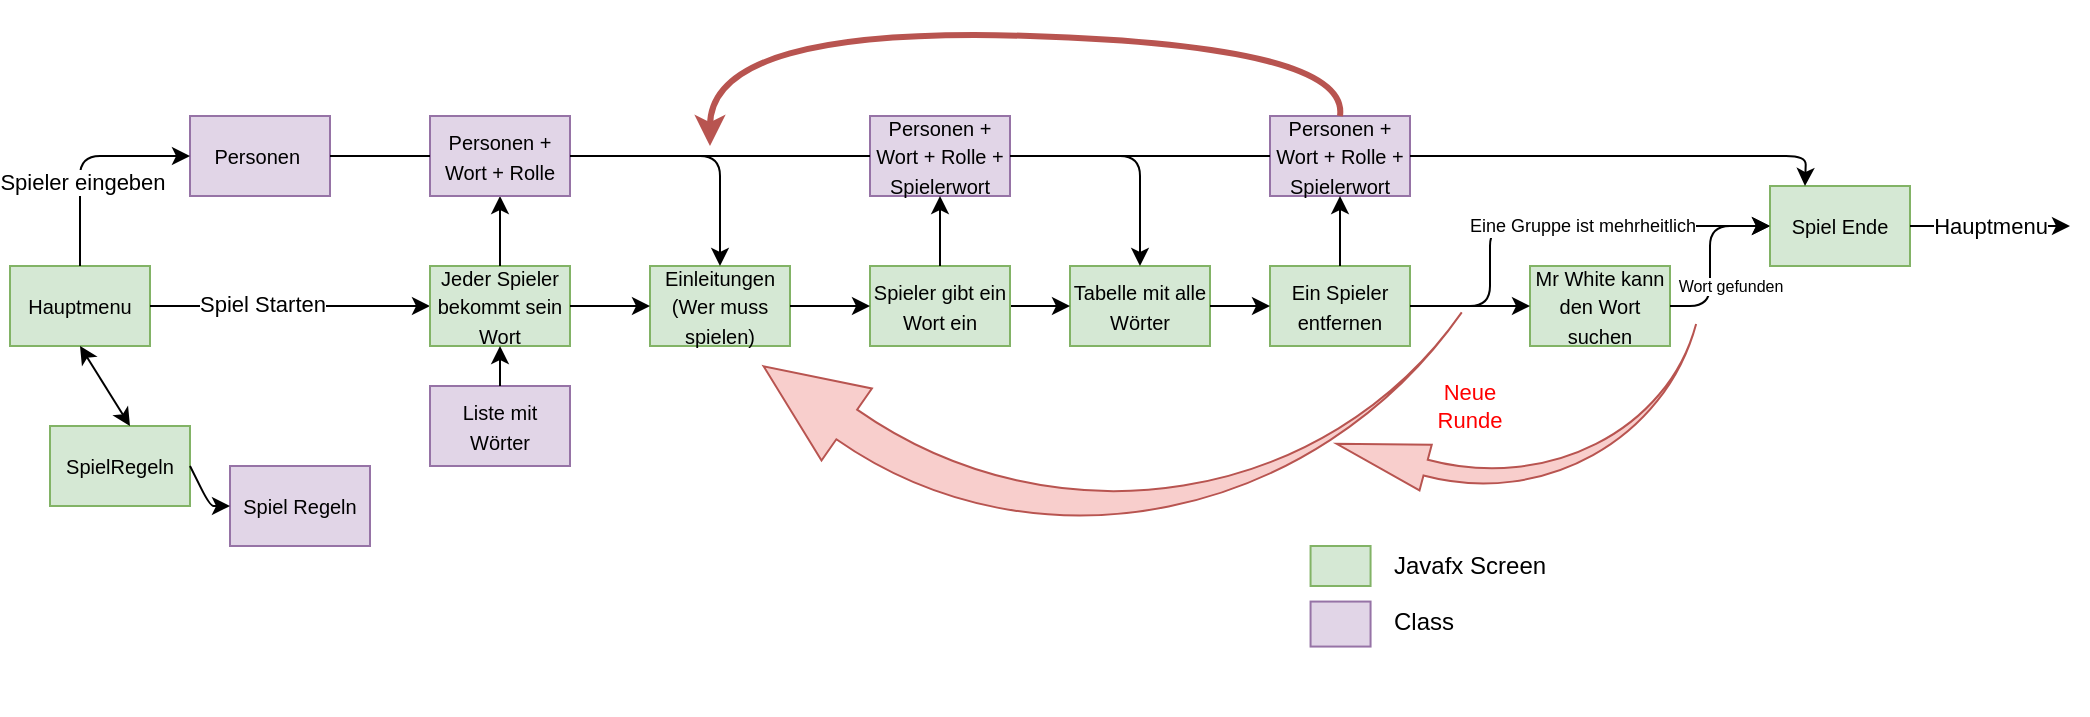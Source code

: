 <mxfile version="13.9.7" type="github">
  <diagram id="07fea595-8f29-1299-0266-81d95cde20df" name="Page-1">
    <mxGraphModel dx="1105" dy="696" grid="1" gridSize="10" guides="1" tooltips="1" connect="1" arrows="1" fold="1" page="1" pageScale="1" pageWidth="1169" pageHeight="827" background="#ffffff" math="0" shadow="0">
      <root>
        <mxCell id="0" />
        <mxCell id="1" parent="0" />
        <mxCell id="GGqNnpD6s73FxNccc7Wh-752" value="&lt;font size=&quot;1&quot;&gt;Hauptmenu&lt;/font&gt;" style="rounded=0;whiteSpace=wrap;html=1;fillColor=#d5e8d4;strokeColor=#82b366;" vertex="1" parent="1">
          <mxGeometry x="140" y="390" width="70" height="40" as="geometry" />
        </mxCell>
        <mxCell id="GGqNnpD6s73FxNccc7Wh-756" value="&lt;font size=&quot;1&quot;&gt;Personen&amp;nbsp;&lt;/font&gt;" style="rounded=0;whiteSpace=wrap;html=1;fillColor=#e1d5e7;strokeColor=#9673a6;" vertex="1" parent="1">
          <mxGeometry x="230" y="315" width="70" height="40" as="geometry" />
        </mxCell>
        <mxCell id="GGqNnpD6s73FxNccc7Wh-757" value="" style="rounded=0;whiteSpace=wrap;html=1;fillColor=#d5e8d4;strokeColor=#82b366;" vertex="1" parent="1">
          <mxGeometry x="790.28" y="530" width="30" height="20" as="geometry" />
        </mxCell>
        <mxCell id="GGqNnpD6s73FxNccc7Wh-758" value="Javafx Screen" style="text;html=1;strokeColor=none;fillColor=none;align=left;verticalAlign=middle;whiteSpace=wrap;rounded=0;" vertex="1" parent="1">
          <mxGeometry x="830" y="530" width="80" height="20" as="geometry" />
        </mxCell>
        <mxCell id="GGqNnpD6s73FxNccc7Wh-762" value="" style="rounded=0;whiteSpace=wrap;html=1;fillColor=#e1d5e7;strokeColor=#9673a6;" vertex="1" parent="1">
          <mxGeometry x="790.28" y="557.78" width="30" height="22.5" as="geometry" />
        </mxCell>
        <mxCell id="GGqNnpD6s73FxNccc7Wh-763" value="Class" style="text;html=1;strokeColor=none;fillColor=none;align=left;verticalAlign=middle;whiteSpace=wrap;rounded=0;" vertex="1" parent="1">
          <mxGeometry x="830" y="557.78" width="80" height="20" as="geometry" />
        </mxCell>
        <mxCell id="GGqNnpD6s73FxNccc7Wh-764" value="" style="endArrow=classic;html=1;exitX=0.5;exitY=0;exitDx=0;exitDy=0;entryX=0;entryY=0.5;entryDx=0;entryDy=0;" edge="1" parent="1" source="GGqNnpD6s73FxNccc7Wh-752" target="GGqNnpD6s73FxNccc7Wh-756">
          <mxGeometry width="50" height="50" relative="1" as="geometry">
            <mxPoint x="160" y="570" as="sourcePoint" />
            <mxPoint x="210" y="520" as="targetPoint" />
            <Array as="points">
              <mxPoint x="175" y="335" />
            </Array>
          </mxGeometry>
        </mxCell>
        <mxCell id="GGqNnpD6s73FxNccc7Wh-781" value="Spieler eingeben" style="edgeLabel;html=1;align=center;verticalAlign=middle;resizable=0;points=[];" vertex="1" connectable="0" parent="GGqNnpD6s73FxNccc7Wh-764">
          <mxGeometry x="-0.235" y="-1" relative="1" as="geometry">
            <mxPoint as="offset" />
          </mxGeometry>
        </mxCell>
        <mxCell id="GGqNnpD6s73FxNccc7Wh-765" value="&lt;font size=&quot;1&quot;&gt;Spiel Regeln&lt;/font&gt;" style="rounded=0;whiteSpace=wrap;html=1;fillColor=#e1d5e7;strokeColor=#9673a6;" vertex="1" parent="1">
          <mxGeometry x="250" y="490" width="70" height="40" as="geometry" />
        </mxCell>
        <mxCell id="GGqNnpD6s73FxNccc7Wh-767" value="&lt;font size=&quot;1&quot;&gt;SpielRegeln&lt;/font&gt;" style="rounded=0;whiteSpace=wrap;html=1;fillColor=#d5e8d4;strokeColor=#82b366;" vertex="1" parent="1">
          <mxGeometry x="160" y="470" width="70" height="40" as="geometry" />
        </mxCell>
        <mxCell id="GGqNnpD6s73FxNccc7Wh-769" value="" style="endArrow=classic;startArrow=classic;html=1;entryX=0.5;entryY=1;entryDx=0;entryDy=0;" edge="1" parent="1" target="GGqNnpD6s73FxNccc7Wh-752">
          <mxGeometry width="50" height="50" relative="1" as="geometry">
            <mxPoint x="200" y="470" as="sourcePoint" />
            <mxPoint x="300" y="510" as="targetPoint" />
            <Array as="points" />
          </mxGeometry>
        </mxCell>
        <mxCell id="GGqNnpD6s73FxNccc7Wh-770" value="" style="endArrow=classic;html=1;exitX=1;exitY=0.5;exitDx=0;exitDy=0;entryX=0;entryY=0.5;entryDx=0;entryDy=0;" edge="1" parent="1" source="GGqNnpD6s73FxNccc7Wh-767" target="GGqNnpD6s73FxNccc7Wh-765">
          <mxGeometry width="50" height="50" relative="1" as="geometry">
            <mxPoint x="250" y="560" as="sourcePoint" />
            <mxPoint x="300" y="510" as="targetPoint" />
            <Array as="points">
              <mxPoint x="240" y="510" />
            </Array>
          </mxGeometry>
        </mxCell>
        <mxCell id="GGqNnpD6s73FxNccc7Wh-774" value="" style="endArrow=classic;html=1;exitX=1;exitY=0.5;exitDx=0;exitDy=0;entryX=0;entryY=0.5;entryDx=0;entryDy=0;" edge="1" parent="1" source="GGqNnpD6s73FxNccc7Wh-752" target="GGqNnpD6s73FxNccc7Wh-776">
          <mxGeometry width="50" height="50" relative="1" as="geometry">
            <mxPoint x="250" y="560" as="sourcePoint" />
            <mxPoint x="390" y="410" as="targetPoint" />
          </mxGeometry>
        </mxCell>
        <mxCell id="GGqNnpD6s73FxNccc7Wh-780" value="Spiel Starten" style="edgeLabel;html=1;align=center;verticalAlign=middle;resizable=0;points=[];" vertex="1" connectable="0" parent="GGqNnpD6s73FxNccc7Wh-774">
          <mxGeometry x="-0.21" y="1" relative="1" as="geometry">
            <mxPoint as="offset" />
          </mxGeometry>
        </mxCell>
        <mxCell id="GGqNnpD6s73FxNccc7Wh-776" value="&lt;font size=&quot;1&quot;&gt;Jeder Spieler bekommt sein Wort&lt;/font&gt;" style="rounded=0;whiteSpace=wrap;html=1;fillColor=#d5e8d4;strokeColor=#82b366;" vertex="1" parent="1">
          <mxGeometry x="350" y="390" width="70" height="40" as="geometry" />
        </mxCell>
        <mxCell id="GGqNnpD6s73FxNccc7Wh-777" value="" style="endArrow=classic;html=1;exitX=0.5;exitY=0;exitDx=0;exitDy=0;entryX=0.5;entryY=1;entryDx=0;entryDy=0;" edge="1" parent="1" source="GGqNnpD6s73FxNccc7Wh-776" target="GGqNnpD6s73FxNccc7Wh-778">
          <mxGeometry width="50" height="50" relative="1" as="geometry">
            <mxPoint x="250" y="540" as="sourcePoint" />
            <mxPoint x="385" y="360" as="targetPoint" />
          </mxGeometry>
        </mxCell>
        <mxCell id="GGqNnpD6s73FxNccc7Wh-778" value="&lt;font size=&quot;1&quot;&gt;Personen + Wort + Rolle&lt;/font&gt;" style="rounded=0;whiteSpace=wrap;html=1;fillColor=#e1d5e7;strokeColor=#9673a6;" vertex="1" parent="1">
          <mxGeometry x="350" y="315" width="70" height="40" as="geometry" />
        </mxCell>
        <mxCell id="GGqNnpD6s73FxNccc7Wh-782" value="&lt;font size=&quot;1&quot;&gt;Einleitungen (Wer muss spielen)&lt;/font&gt;" style="rounded=0;whiteSpace=wrap;html=1;fillColor=#d5e8d4;strokeColor=#82b366;" vertex="1" parent="1">
          <mxGeometry x="460" y="390" width="70" height="40" as="geometry" />
        </mxCell>
        <mxCell id="GGqNnpD6s73FxNccc7Wh-785" value="" style="endArrow=classic;html=1;exitX=1;exitY=0.5;exitDx=0;exitDy=0;entryX=0;entryY=0.5;entryDx=0;entryDy=0;" edge="1" parent="1" source="GGqNnpD6s73FxNccc7Wh-776" target="GGqNnpD6s73FxNccc7Wh-782">
          <mxGeometry width="50" height="50" relative="1" as="geometry">
            <mxPoint x="395" y="400" as="sourcePoint" />
            <mxPoint x="395" y="365" as="targetPoint" />
          </mxGeometry>
        </mxCell>
        <mxCell id="GGqNnpD6s73FxNccc7Wh-786" value="&lt;font size=&quot;1&quot;&gt;Tabelle mit alle Wörter&lt;/font&gt;" style="rounded=0;whiteSpace=wrap;html=1;fillColor=#d5e8d4;strokeColor=#82b366;" vertex="1" parent="1">
          <mxGeometry x="670" y="390" width="70" height="40" as="geometry" />
        </mxCell>
        <mxCell id="GGqNnpD6s73FxNccc7Wh-787" value="" style="endArrow=classic;html=1;exitX=1;exitY=0.5;exitDx=0;exitDy=0;entryX=0;entryY=0.5;entryDx=0;entryDy=0;" edge="1" parent="1" source="GGqNnpD6s73FxNccc7Wh-788" target="GGqNnpD6s73FxNccc7Wh-786">
          <mxGeometry width="50" height="50" relative="1" as="geometry">
            <mxPoint x="430" y="420" as="sourcePoint" />
            <mxPoint x="470" y="420" as="targetPoint" />
          </mxGeometry>
        </mxCell>
        <mxCell id="GGqNnpD6s73FxNccc7Wh-788" value="&lt;font size=&quot;1&quot;&gt;Spieler gibt ein Wort ein&lt;/font&gt;" style="rounded=0;whiteSpace=wrap;html=1;fillColor=#d5e8d4;strokeColor=#82b366;" vertex="1" parent="1">
          <mxGeometry x="570" y="390" width="70" height="40" as="geometry" />
        </mxCell>
        <mxCell id="GGqNnpD6s73FxNccc7Wh-789" value="" style="endArrow=classic;html=1;exitX=1;exitY=0.5;exitDx=0;exitDy=0;entryX=0;entryY=0.5;entryDx=0;entryDy=0;" edge="1" parent="1" source="GGqNnpD6s73FxNccc7Wh-782" target="GGqNnpD6s73FxNccc7Wh-788">
          <mxGeometry width="50" height="50" relative="1" as="geometry">
            <mxPoint x="430" y="420" as="sourcePoint" />
            <mxPoint x="470" y="420" as="targetPoint" />
          </mxGeometry>
        </mxCell>
        <mxCell id="GGqNnpD6s73FxNccc7Wh-791" value="" style="endArrow=classic;html=1;entryX=0.5;entryY=0;entryDx=0;entryDy=0;exitX=1;exitY=0.5;exitDx=0;exitDy=0;" edge="1" parent="1" source="GGqNnpD6s73FxNccc7Wh-778" target="GGqNnpD6s73FxNccc7Wh-782">
          <mxGeometry width="50" height="50" relative="1" as="geometry">
            <mxPoint x="495" y="340" as="sourcePoint" />
            <mxPoint x="470" y="370" as="targetPoint" />
            <Array as="points">
              <mxPoint x="495" y="335" />
            </Array>
          </mxGeometry>
        </mxCell>
        <mxCell id="GGqNnpD6s73FxNccc7Wh-792" value="&lt;font size=&quot;1&quot;&gt;Liste mit Wörter&lt;/font&gt;" style="rounded=0;whiteSpace=wrap;html=1;fillColor=#e1d5e7;strokeColor=#9673a6;" vertex="1" parent="1">
          <mxGeometry x="350" y="450" width="70" height="40" as="geometry" />
        </mxCell>
        <mxCell id="GGqNnpD6s73FxNccc7Wh-793" value="" style="endArrow=classic;html=1;entryX=0.5;entryY=1;entryDx=0;entryDy=0;" edge="1" parent="1" target="GGqNnpD6s73FxNccc7Wh-776">
          <mxGeometry width="50" height="50" relative="1" as="geometry">
            <mxPoint x="385" y="450" as="sourcePoint" />
            <mxPoint x="450" y="420" as="targetPoint" />
          </mxGeometry>
        </mxCell>
        <mxCell id="GGqNnpD6s73FxNccc7Wh-794" value="&lt;font size=&quot;1&quot;&gt;Personen + Wort + Rolle + Spielerwort&lt;/font&gt;" style="rounded=0;whiteSpace=wrap;html=1;fillColor=#e1d5e7;strokeColor=#9673a6;" vertex="1" parent="1">
          <mxGeometry x="570" y="315" width="70" height="40" as="geometry" />
        </mxCell>
        <mxCell id="GGqNnpD6s73FxNccc7Wh-795" value="" style="endArrow=classic;html=1;entryX=0.5;entryY=1;entryDx=0;entryDy=0;exitX=0.5;exitY=0;exitDx=0;exitDy=0;" edge="1" parent="1" source="GGqNnpD6s73FxNccc7Wh-788" target="GGqNnpD6s73FxNccc7Wh-794">
          <mxGeometry width="50" height="50" relative="1" as="geometry">
            <mxPoint x="395" y="460" as="sourcePoint" />
            <mxPoint x="395" y="440" as="targetPoint" />
          </mxGeometry>
        </mxCell>
        <mxCell id="GGqNnpD6s73FxNccc7Wh-796" value="" style="endArrow=none;html=1;exitX=1;exitY=0.5;exitDx=0;exitDy=0;entryX=0;entryY=0.5;entryDx=0;entryDy=0;" edge="1" parent="1" source="GGqNnpD6s73FxNccc7Wh-756" target="GGqNnpD6s73FxNccc7Wh-778">
          <mxGeometry width="50" height="50" relative="1" as="geometry">
            <mxPoint x="840" y="410" as="sourcePoint" />
            <mxPoint x="890" y="360" as="targetPoint" />
          </mxGeometry>
        </mxCell>
        <mxCell id="GGqNnpD6s73FxNccc7Wh-797" value="" style="endArrow=none;html=1;exitX=0;exitY=0.5;exitDx=0;exitDy=0;entryX=1;entryY=0.5;entryDx=0;entryDy=0;" edge="1" parent="1" source="GGqNnpD6s73FxNccc7Wh-794" target="GGqNnpD6s73FxNccc7Wh-778">
          <mxGeometry width="50" height="50" relative="1" as="geometry">
            <mxPoint x="310" y="345.0" as="sourcePoint" />
            <mxPoint x="360" y="345.0" as="targetPoint" />
          </mxGeometry>
        </mxCell>
        <mxCell id="GGqNnpD6s73FxNccc7Wh-799" value="" style="endArrow=classic;html=1;exitX=1;exitY=0.5;exitDx=0;exitDy=0;entryX=0.5;entryY=0;entryDx=0;entryDy=0;" edge="1" parent="1" source="GGqNnpD6s73FxNccc7Wh-794" target="GGqNnpD6s73FxNccc7Wh-786">
          <mxGeometry width="50" height="50" relative="1" as="geometry">
            <mxPoint x="740" y="470" as="sourcePoint" />
            <mxPoint x="790" y="420" as="targetPoint" />
            <Array as="points">
              <mxPoint x="705" y="335" />
            </Array>
          </mxGeometry>
        </mxCell>
        <mxCell id="GGqNnpD6s73FxNccc7Wh-801" value="&lt;font size=&quot;1&quot;&gt;Personen + Wort + Rolle + Spielerwort&lt;/font&gt;" style="rounded=0;whiteSpace=wrap;html=1;fillColor=#e1d5e7;strokeColor=#9673a6;" vertex="1" parent="1">
          <mxGeometry x="770" y="315" width="70" height="40" as="geometry" />
        </mxCell>
        <mxCell id="GGqNnpD6s73FxNccc7Wh-802" value="" style="endArrow=none;html=1;exitX=1;exitY=0.5;exitDx=0;exitDy=0;" edge="1" parent="1" source="GGqNnpD6s73FxNccc7Wh-794" target="GGqNnpD6s73FxNccc7Wh-801">
          <mxGeometry width="50" height="50" relative="1" as="geometry">
            <mxPoint x="640" y="335.0" as="sourcePoint" />
            <mxPoint x="860.0" y="335" as="targetPoint" />
          </mxGeometry>
        </mxCell>
        <mxCell id="GGqNnpD6s73FxNccc7Wh-803" value="&lt;font size=&quot;1&quot;&gt;Ein Spieler entfernen&lt;/font&gt;" style="rounded=0;whiteSpace=wrap;html=1;fillColor=#d5e8d4;strokeColor=#82b366;" vertex="1" parent="1">
          <mxGeometry x="770" y="390" width="70" height="40" as="geometry" />
        </mxCell>
        <mxCell id="GGqNnpD6s73FxNccc7Wh-804" value="&lt;font size=&quot;1&quot;&gt;Mr White kann den Wort suchen&lt;/font&gt;" style="rounded=0;whiteSpace=wrap;html=1;fillColor=#d5e8d4;strokeColor=#82b366;" vertex="1" parent="1">
          <mxGeometry x="900" y="390" width="70" height="40" as="geometry" />
        </mxCell>
        <mxCell id="GGqNnpD6s73FxNccc7Wh-805" value="" style="endArrow=classic;html=1;exitX=1;exitY=0.5;exitDx=0;exitDy=0;entryX=0;entryY=0.5;entryDx=0;entryDy=0;" edge="1" parent="1" source="GGqNnpD6s73FxNccc7Wh-786" target="GGqNnpD6s73FxNccc7Wh-803">
          <mxGeometry width="50" height="50" relative="1" as="geometry">
            <mxPoint x="650" y="420" as="sourcePoint" />
            <mxPoint x="680" y="420" as="targetPoint" />
          </mxGeometry>
        </mxCell>
        <mxCell id="GGqNnpD6s73FxNccc7Wh-806" value="" style="endArrow=classic;html=1;exitX=1;exitY=0.5;exitDx=0;exitDy=0;entryX=0;entryY=0.5;entryDx=0;entryDy=0;" edge="1" parent="1" source="GGqNnpD6s73FxNccc7Wh-803" target="GGqNnpD6s73FxNccc7Wh-807">
          <mxGeometry width="50" height="50" relative="1" as="geometry">
            <mxPoint x="750" y="420" as="sourcePoint" />
            <mxPoint x="780" y="420" as="targetPoint" />
            <Array as="points">
              <mxPoint x="880" y="410" />
              <mxPoint x="880" y="370" />
            </Array>
          </mxGeometry>
        </mxCell>
        <mxCell id="GGqNnpD6s73FxNccc7Wh-810" value="Eine Gruppe ist mehrheitlich" style="edgeLabel;html=1;align=center;verticalAlign=middle;resizable=0;points=[];fontSize=9;" vertex="1" connectable="0" parent="GGqNnpD6s73FxNccc7Wh-806">
          <mxGeometry x="0.04" relative="1" as="geometry">
            <mxPoint x="11" as="offset" />
          </mxGeometry>
        </mxCell>
        <mxCell id="GGqNnpD6s73FxNccc7Wh-807" value="&lt;font size=&quot;1&quot;&gt;Spiel Ende&lt;/font&gt;" style="rounded=0;whiteSpace=wrap;html=1;fillColor=#d5e8d4;strokeColor=#82b366;" vertex="1" parent="1">
          <mxGeometry x="1020" y="350" width="70" height="40" as="geometry" />
        </mxCell>
        <mxCell id="GGqNnpD6s73FxNccc7Wh-808" value="" style="endArrow=classic;html=1;exitX=1;exitY=0.5;exitDx=0;exitDy=0;entryX=0;entryY=0.5;entryDx=0;entryDy=0;" edge="1" parent="1" source="GGqNnpD6s73FxNccc7Wh-803" target="GGqNnpD6s73FxNccc7Wh-804">
          <mxGeometry width="50" height="50" relative="1" as="geometry">
            <mxPoint x="750" y="420" as="sourcePoint" />
            <mxPoint x="780" y="420" as="targetPoint" />
          </mxGeometry>
        </mxCell>
        <mxCell id="GGqNnpD6s73FxNccc7Wh-809" value="" style="endArrow=classic;html=1;exitX=1;exitY=0.5;exitDx=0;exitDy=0;entryX=0;entryY=0.5;entryDx=0;entryDy=0;" edge="1" parent="1" source="GGqNnpD6s73FxNccc7Wh-804" target="GGqNnpD6s73FxNccc7Wh-807">
          <mxGeometry width="50" height="50" relative="1" as="geometry">
            <mxPoint x="850" y="420" as="sourcePoint" />
            <mxPoint x="910.0" y="420" as="targetPoint" />
            <Array as="points">
              <mxPoint x="990" y="410" />
              <mxPoint x="990" y="370" />
            </Array>
          </mxGeometry>
        </mxCell>
        <mxCell id="GGqNnpD6s73FxNccc7Wh-811" value="Wort gefunden" style="edgeLabel;html=1;align=center;verticalAlign=middle;resizable=0;points=[];fontSize=8;" vertex="1" connectable="0" parent="GGqNnpD6s73FxNccc7Wh-809">
          <mxGeometry x="0.216" y="1" relative="1" as="geometry">
            <mxPoint x="11" y="24.67" as="offset" />
          </mxGeometry>
        </mxCell>
        <mxCell id="GGqNnpD6s73FxNccc7Wh-812" value="" style="endArrow=classic;html=1;fontSize=8;exitX=1;exitY=0.5;exitDx=0;exitDy=0;entryX=0.25;entryY=0;entryDx=0;entryDy=0;" edge="1" parent="1" source="GGqNnpD6s73FxNccc7Wh-801" target="GGqNnpD6s73FxNccc7Wh-807">
          <mxGeometry width="50" height="50" relative="1" as="geometry">
            <mxPoint x="1010" y="540" as="sourcePoint" />
            <mxPoint x="1060" y="490" as="targetPoint" />
            <Array as="points">
              <mxPoint x="990" y="335" />
              <mxPoint x="1038" y="335" />
            </Array>
          </mxGeometry>
        </mxCell>
        <mxCell id="GGqNnpD6s73FxNccc7Wh-813" value="" style="endArrow=classic;html=1;exitX=0.5;exitY=0;exitDx=0;exitDy=0;entryX=0.5;entryY=1;entryDx=0;entryDy=0;" edge="1" parent="1" source="GGqNnpD6s73FxNccc7Wh-803" target="GGqNnpD6s73FxNccc7Wh-801">
          <mxGeometry width="50" height="50" relative="1" as="geometry">
            <mxPoint x="850" y="420" as="sourcePoint" />
            <mxPoint x="910" y="420" as="targetPoint" />
          </mxGeometry>
        </mxCell>
        <mxCell id="GGqNnpD6s73FxNccc7Wh-814" value="" style="html=1;shadow=0;dashed=0;align=center;verticalAlign=middle;shape=mxgraph.arrows2.jumpInArrow;dy=9.05;dx=50.75;arrowHead=43.92;fontSize=8;rotation=-145;fillColor=#f8cecc;strokeColor=#b85450;" vertex="1" parent="1">
          <mxGeometry x="549.78" y="313.52" width="270.5" height="244.26" as="geometry" />
        </mxCell>
        <mxCell id="GGqNnpD6s73FxNccc7Wh-815" value="&lt;font style=&quot;font-size: 11px&quot; color=&quot;#ff0000&quot;&gt;Neue Runde&lt;/font&gt;" style="text;html=1;strokeColor=none;fillColor=none;align=center;verticalAlign=middle;whiteSpace=wrap;rounded=0;fontSize=8;" vertex="1" parent="1">
          <mxGeometry x="850" y="450" width="40" height="20" as="geometry" />
        </mxCell>
        <mxCell id="GGqNnpD6s73FxNccc7Wh-825" value="" style="endArrow=classic;html=1;exitX=1;exitY=0.5;exitDx=0;exitDy=0;" edge="1" parent="1" source="GGqNnpD6s73FxNccc7Wh-807">
          <mxGeometry width="50" height="50" relative="1" as="geometry">
            <mxPoint x="815" y="400" as="sourcePoint" />
            <mxPoint x="1170" y="370" as="targetPoint" />
            <Array as="points">
              <mxPoint x="1140" y="370" />
            </Array>
          </mxGeometry>
        </mxCell>
        <mxCell id="GGqNnpD6s73FxNccc7Wh-826" value="&lt;font style=&quot;font-size: 11px&quot;&gt;Hauptmenu&lt;/font&gt;" style="edgeLabel;html=1;align=center;verticalAlign=middle;resizable=0;points=[];fontSize=8;" vertex="1" connectable="0" parent="GGqNnpD6s73FxNccc7Wh-825">
          <mxGeometry x="-0.037" y="4" relative="1" as="geometry">
            <mxPoint x="1.67" y="4" as="offset" />
          </mxGeometry>
        </mxCell>
        <mxCell id="GGqNnpD6s73FxNccc7Wh-827" value="" style="curved=1;endArrow=classic;html=1;strokeColor=#b85450;strokeWidth=3;fontSize=8;exitX=0.5;exitY=0;exitDx=0;exitDy=0;fillColor=#f8cecc;" edge="1" parent="1" source="GGqNnpD6s73FxNccc7Wh-801">
          <mxGeometry width="50" height="50" relative="1" as="geometry">
            <mxPoint x="610" y="410" as="sourcePoint" />
            <mxPoint x="490" y="330" as="targetPoint" />
            <Array as="points">
              <mxPoint x="810" y="280" />
              <mxPoint x="490" y="270" />
            </Array>
          </mxGeometry>
        </mxCell>
        <mxCell id="GGqNnpD6s73FxNccc7Wh-829" value="" style="html=1;shadow=0;dashed=0;align=center;verticalAlign=middle;shape=mxgraph.arrows2.jumpInArrow;dy=4.1;dx=46.02;arrowHead=23.68;fontSize=8;rotation=-165;fillColor=#f8cecc;strokeColor=#b85450;" vertex="1" parent="1">
          <mxGeometry x="812.64" y="396.51" width="158.07" height="116.25" as="geometry" />
        </mxCell>
      </root>
    </mxGraphModel>
  </diagram>
</mxfile>
